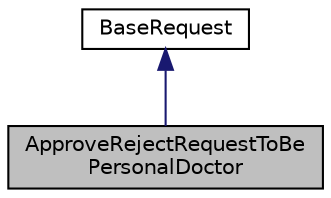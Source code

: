 digraph "ApproveRejectRequestToBePersonalDoctor"
{
 // LATEX_PDF_SIZE
  edge [fontname="Helvetica",fontsize="10",labelfontname="Helvetica",labelfontsize="10"];
  node [fontname="Helvetica",fontsize="10",shape=record];
  Node1 [label="ApproveRejectRequestToBe\lPersonalDoctor",height=0.2,width=0.4,color="black", fillcolor="grey75", style="filled", fontcolor="black",tooltip=" "];
  Node2 -> Node1 [dir="back",color="midnightblue",fontsize="10",style="solid",fontname="Helvetica"];
  Node2 [label="BaseRequest",height=0.2,width=0.4,color="black", fillcolor="white", style="filled",URL="$classBaseRequest.html",tooltip=" "];
}
